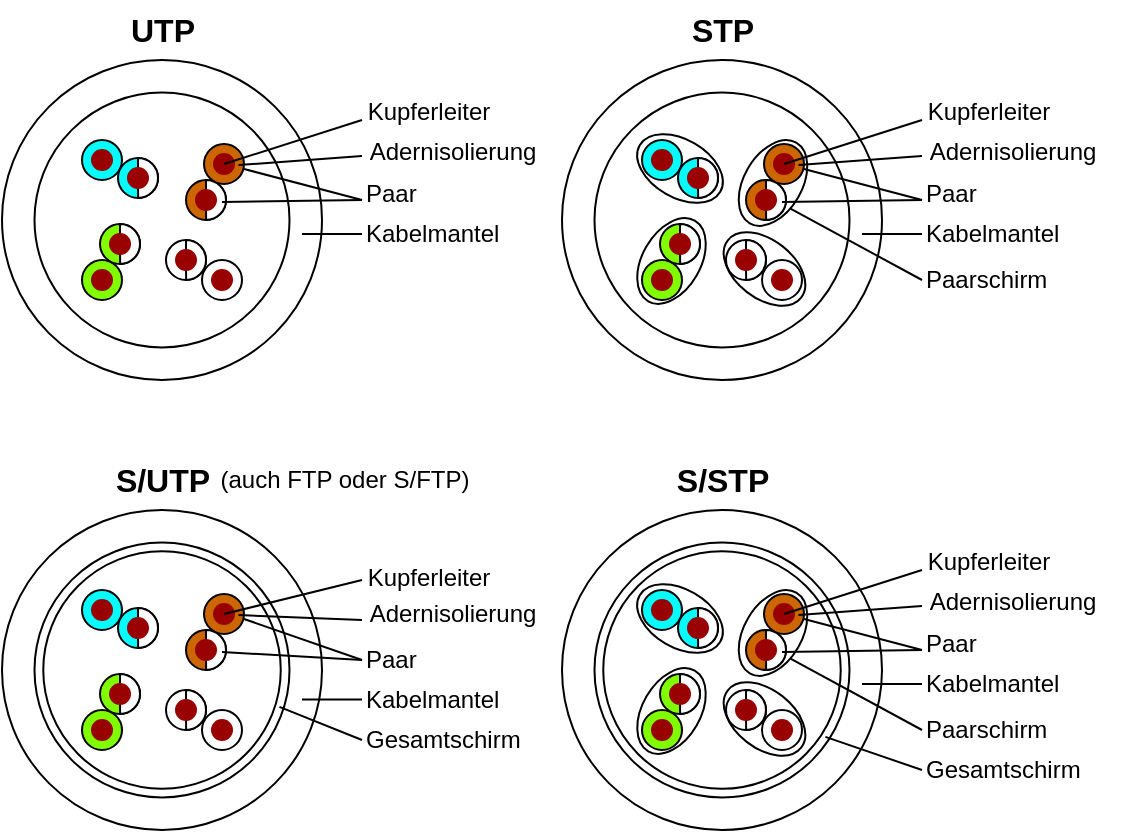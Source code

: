 <mxfile version="26.2.15">
  <diagram name="Seite-1" id="sCLFebnK6MwUjcyOXUIV">
    <mxGraphModel dx="1028" dy="715" grid="1" gridSize="10" guides="1" tooltips="1" connect="1" arrows="1" fold="1" page="1" pageScale="1" pageWidth="827" pageHeight="1169" math="0" shadow="0">
      <root>
        <mxCell id="0" />
        <mxCell id="1" parent="0" />
        <mxCell id="GOQLkLl-hS0VJN9ZCnfr-1" value="" style="ellipse;whiteSpace=wrap;html=1;aspect=fixed;fillColor=none;" vertex="1" parent="1">
          <mxGeometry x="120" y="200" width="160" height="160" as="geometry" />
        </mxCell>
        <mxCell id="GOQLkLl-hS0VJN9ZCnfr-15" value="" style="ellipse;whiteSpace=wrap;html=1;aspect=fixed;fillColor=none;" vertex="1" parent="1">
          <mxGeometry x="136.25" y="216.25" width="127.5" height="127.5" as="geometry" />
        </mxCell>
        <mxCell id="GOQLkLl-hS0VJN9ZCnfr-3" value="" style="ellipse;whiteSpace=wrap;html=1;aspect=fixed;fillColor=#00FFFF;" vertex="1" parent="1">
          <mxGeometry x="160" y="240" width="20" height="20" as="geometry" />
        </mxCell>
        <mxCell id="GOQLkLl-hS0VJN9ZCnfr-8" value="" style="ellipse;whiteSpace=wrap;html=1;aspect=fixed;fillColor=#00FFFF;" vertex="1" parent="1">
          <mxGeometry x="178" y="249" width="20" height="20" as="geometry" />
        </mxCell>
        <mxCell id="GOQLkLl-hS0VJN9ZCnfr-9" value="" style="ellipse;whiteSpace=wrap;html=1;aspect=fixed;fillColor=light-dark(#FFFFFF,#663300);" vertex="1" parent="1">
          <mxGeometry x="220" y="300" width="20" height="20" as="geometry" />
        </mxCell>
        <mxCell id="GOQLkLl-hS0VJN9ZCnfr-10" value="" style="ellipse;whiteSpace=wrap;html=1;aspect=fixed;fillColor=light-dark(#FFFFFF,#663300);" vertex="1" parent="1">
          <mxGeometry x="202" y="290" width="20" height="20" as="geometry" />
        </mxCell>
        <mxCell id="GOQLkLl-hS0VJN9ZCnfr-11" value="" style="ellipse;whiteSpace=wrap;html=1;aspect=fixed;fillColor=#80FF00;" vertex="1" parent="1">
          <mxGeometry x="160" y="300" width="20" height="20" as="geometry" />
        </mxCell>
        <mxCell id="GOQLkLl-hS0VJN9ZCnfr-12" value="" style="ellipse;whiteSpace=wrap;html=1;aspect=fixed;fillColor=#80FF00;" vertex="1" parent="1">
          <mxGeometry x="169" y="282" width="20" height="20" as="geometry" />
        </mxCell>
        <mxCell id="GOQLkLl-hS0VJN9ZCnfr-13" value="" style="ellipse;whiteSpace=wrap;html=1;aspect=fixed;fillColor=#CC6600;" vertex="1" parent="1">
          <mxGeometry x="212" y="260" width="20" height="20" as="geometry" />
        </mxCell>
        <mxCell id="GOQLkLl-hS0VJN9ZCnfr-14" value="" style="ellipse;whiteSpace=wrap;html=1;aspect=fixed;fillColor=#CC6600;" vertex="1" parent="1">
          <mxGeometry x="221" y="242" width="20" height="20" as="geometry" />
        </mxCell>
        <mxCell id="GOQLkLl-hS0VJN9ZCnfr-16" value="" style="ellipse;whiteSpace=wrap;html=1;aspect=fixed;fillColor=#990000;strokeColor=#990000;" vertex="1" parent="1">
          <mxGeometry x="165" y="245" width="10" height="10" as="geometry" />
        </mxCell>
        <mxCell id="GOQLkLl-hS0VJN9ZCnfr-17" value="" style="verticalLabelPosition=bottom;verticalAlign=top;html=1;shape=mxgraph.basic.pie;startAngle=0.375;endAngle=0.874;fillColor=#FFFFFF;rotation=-135;" vertex="1" parent="1">
          <mxGeometry x="178" y="249" width="20" height="20" as="geometry" />
        </mxCell>
        <mxCell id="GOQLkLl-hS0VJN9ZCnfr-21" value="" style="verticalLabelPosition=bottom;verticalAlign=top;html=1;shape=mxgraph.basic.pie;startAngle=0.375;endAngle=0.874;fillColor=#FFFFFF;rotation=-135;" vertex="1" parent="1">
          <mxGeometry x="212" y="260" width="20" height="20" as="geometry" />
        </mxCell>
        <mxCell id="GOQLkLl-hS0VJN9ZCnfr-22" value="" style="ellipse;whiteSpace=wrap;html=1;aspect=fixed;fillColor=#990000;strokeColor=#990000;" vertex="1" parent="1">
          <mxGeometry x="183" y="254" width="10" height="10" as="geometry" />
        </mxCell>
        <mxCell id="GOQLkLl-hS0VJN9ZCnfr-23" value="" style="ellipse;whiteSpace=wrap;html=1;aspect=fixed;fillColor=#990000;strokeColor=#990000;" vertex="1" parent="1">
          <mxGeometry x="226" y="247" width="10" height="10" as="geometry" />
        </mxCell>
        <mxCell id="GOQLkLl-hS0VJN9ZCnfr-24" value="" style="ellipse;whiteSpace=wrap;html=1;aspect=fixed;fillColor=#990000;strokeColor=#990000;" vertex="1" parent="1">
          <mxGeometry x="217" y="265" width="10" height="10" as="geometry" />
        </mxCell>
        <mxCell id="GOQLkLl-hS0VJN9ZCnfr-25" value="" style="ellipse;whiteSpace=wrap;html=1;aspect=fixed;fillColor=#990000;strokeColor=#990000;" vertex="1" parent="1">
          <mxGeometry x="165" y="305" width="10" height="10" as="geometry" />
        </mxCell>
        <mxCell id="GOQLkLl-hS0VJN9ZCnfr-26" value="" style="verticalLabelPosition=bottom;verticalAlign=top;html=1;shape=mxgraph.basic.pie;startAngle=0.375;endAngle=0.874;fillColor=#FFFFFF;rotation=-135;" vertex="1" parent="1">
          <mxGeometry x="169" y="282" width="20" height="20" as="geometry" />
        </mxCell>
        <mxCell id="GOQLkLl-hS0VJN9ZCnfr-27" value="" style="verticalLabelPosition=bottom;verticalAlign=top;html=1;shape=mxgraph.basic.pie;startAngle=0.375;endAngle=0.874;fillColor=#FFFFFF;rotation=-135;" vertex="1" parent="1">
          <mxGeometry x="202" y="290" width="20" height="20" as="geometry" />
        </mxCell>
        <mxCell id="GOQLkLl-hS0VJN9ZCnfr-28" value="" style="ellipse;whiteSpace=wrap;html=1;aspect=fixed;fillColor=#990000;strokeColor=#990000;" vertex="1" parent="1">
          <mxGeometry x="174" y="287" width="10" height="10" as="geometry" />
        </mxCell>
        <mxCell id="GOQLkLl-hS0VJN9ZCnfr-29" value="" style="ellipse;whiteSpace=wrap;html=1;aspect=fixed;fillColor=#990000;strokeColor=#990000;" vertex="1" parent="1">
          <mxGeometry x="207" y="295" width="10" height="10" as="geometry" />
        </mxCell>
        <mxCell id="GOQLkLl-hS0VJN9ZCnfr-30" value="" style="ellipse;whiteSpace=wrap;html=1;aspect=fixed;fillColor=#990000;strokeColor=#990000;" vertex="1" parent="1">
          <mxGeometry x="225" y="305" width="10" height="10" as="geometry" />
        </mxCell>
        <mxCell id="GOQLkLl-hS0VJN9ZCnfr-77" value="" style="endArrow=none;html=1;rounded=0;" edge="1" parent="1">
          <mxGeometry width="50" height="50" relative="1" as="geometry">
            <mxPoint x="231" y="252" as="sourcePoint" />
            <mxPoint x="300" y="230" as="targetPoint" />
          </mxGeometry>
        </mxCell>
        <mxCell id="GOQLkLl-hS0VJN9ZCnfr-78" value="Kupferleiter" style="text;html=1;align=center;verticalAlign=middle;resizable=0;points=[];autosize=1;strokeColor=none;fillColor=none;" vertex="1" parent="1">
          <mxGeometry x="293" y="211" width="80" height="30" as="geometry" />
        </mxCell>
        <mxCell id="GOQLkLl-hS0VJN9ZCnfr-79" value="" style="endArrow=none;html=1;rounded=0;exitX=0.863;exitY=0.628;exitDx=0;exitDy=0;exitPerimeter=0;" edge="1" parent="1">
          <mxGeometry width="50" height="50" relative="1" as="geometry">
            <mxPoint x="238.26" y="252.56" as="sourcePoint" />
            <mxPoint x="300" y="248" as="targetPoint" />
          </mxGeometry>
        </mxCell>
        <mxCell id="GOQLkLl-hS0VJN9ZCnfr-80" value="Adernisolierung" style="text;html=1;align=center;verticalAlign=middle;resizable=0;points=[];autosize=1;strokeColor=none;fillColor=none;" vertex="1" parent="1">
          <mxGeometry x="290" y="231" width="110" height="30" as="geometry" />
        </mxCell>
        <mxCell id="GOQLkLl-hS0VJN9ZCnfr-81" value="" style="endArrow=none;html=1;rounded=0;" edge="1" parent="1">
          <mxGeometry width="50" height="50" relative="1" as="geometry">
            <mxPoint x="230" y="271" as="sourcePoint" />
            <mxPoint x="300" y="270" as="targetPoint" />
          </mxGeometry>
        </mxCell>
        <mxCell id="GOQLkLl-hS0VJN9ZCnfr-82" value="" style="endArrow=none;html=1;rounded=0;" edge="1" parent="1">
          <mxGeometry width="50" height="50" relative="1" as="geometry">
            <mxPoint x="241" y="254.5" as="sourcePoint" />
            <mxPoint x="300" y="270" as="targetPoint" />
          </mxGeometry>
        </mxCell>
        <mxCell id="GOQLkLl-hS0VJN9ZCnfr-83" value="Paar" style="text;html=1;align=left;verticalAlign=middle;resizable=0;points=[];autosize=1;strokeColor=none;fillColor=none;" vertex="1" parent="1">
          <mxGeometry x="300" y="252" width="50" height="30" as="geometry" />
        </mxCell>
        <mxCell id="GOQLkLl-hS0VJN9ZCnfr-84" value="" style="endArrow=none;html=1;rounded=0;" edge="1" parent="1">
          <mxGeometry width="50" height="50" relative="1" as="geometry">
            <mxPoint x="270" y="287" as="sourcePoint" />
            <mxPoint x="300" y="287" as="targetPoint" />
          </mxGeometry>
        </mxCell>
        <mxCell id="GOQLkLl-hS0VJN9ZCnfr-85" value="Kabelmantel" style="text;html=1;align=left;verticalAlign=middle;resizable=0;points=[];autosize=1;strokeColor=none;fillColor=none;" vertex="1" parent="1">
          <mxGeometry x="300" y="272" width="90" height="30" as="geometry" />
        </mxCell>
        <mxCell id="GOQLkLl-hS0VJN9ZCnfr-86" value="" style="ellipse;whiteSpace=wrap;html=1;aspect=fixed;fillColor=none;" vertex="1" parent="1">
          <mxGeometry x="400" y="200" width="160" height="160" as="geometry" />
        </mxCell>
        <mxCell id="GOQLkLl-hS0VJN9ZCnfr-87" value="" style="ellipse;whiteSpace=wrap;html=1;aspect=fixed;fillColor=none;" vertex="1" parent="1">
          <mxGeometry x="416.25" y="216.25" width="127.5" height="127.5" as="geometry" />
        </mxCell>
        <mxCell id="GOQLkLl-hS0VJN9ZCnfr-88" value="" style="ellipse;whiteSpace=wrap;html=1;aspect=fixed;fillColor=#00FFFF;" vertex="1" parent="1">
          <mxGeometry x="440" y="240" width="20" height="20" as="geometry" />
        </mxCell>
        <mxCell id="GOQLkLl-hS0VJN9ZCnfr-89" value="" style="ellipse;whiteSpace=wrap;html=1;aspect=fixed;fillColor=#00FFFF;" vertex="1" parent="1">
          <mxGeometry x="458" y="249" width="20" height="20" as="geometry" />
        </mxCell>
        <mxCell id="GOQLkLl-hS0VJN9ZCnfr-90" value="" style="ellipse;whiteSpace=wrap;html=1;aspect=fixed;fillColor=light-dark(#FFFFFF,#663300);" vertex="1" parent="1">
          <mxGeometry x="500" y="300" width="20" height="20" as="geometry" />
        </mxCell>
        <mxCell id="GOQLkLl-hS0VJN9ZCnfr-91" value="" style="ellipse;whiteSpace=wrap;html=1;aspect=fixed;fillColor=light-dark(#FFFFFF,#663300);" vertex="1" parent="1">
          <mxGeometry x="482" y="290" width="20" height="20" as="geometry" />
        </mxCell>
        <mxCell id="GOQLkLl-hS0VJN9ZCnfr-92" value="" style="ellipse;whiteSpace=wrap;html=1;aspect=fixed;fillColor=#80FF00;" vertex="1" parent="1">
          <mxGeometry x="440" y="300" width="20" height="20" as="geometry" />
        </mxCell>
        <mxCell id="GOQLkLl-hS0VJN9ZCnfr-93" value="" style="ellipse;whiteSpace=wrap;html=1;aspect=fixed;fillColor=#80FF00;" vertex="1" parent="1">
          <mxGeometry x="449" y="282" width="20" height="20" as="geometry" />
        </mxCell>
        <mxCell id="GOQLkLl-hS0VJN9ZCnfr-94" value="" style="ellipse;whiteSpace=wrap;html=1;aspect=fixed;fillColor=#CC6600;" vertex="1" parent="1">
          <mxGeometry x="492" y="260" width="20" height="20" as="geometry" />
        </mxCell>
        <mxCell id="GOQLkLl-hS0VJN9ZCnfr-95" value="" style="ellipse;whiteSpace=wrap;html=1;aspect=fixed;fillColor=#CC6600;" vertex="1" parent="1">
          <mxGeometry x="501" y="242" width="20" height="20" as="geometry" />
        </mxCell>
        <mxCell id="GOQLkLl-hS0VJN9ZCnfr-96" value="" style="ellipse;whiteSpace=wrap;html=1;aspect=fixed;fillColor=#990000;strokeColor=#990000;" vertex="1" parent="1">
          <mxGeometry x="445" y="245" width="10" height="10" as="geometry" />
        </mxCell>
        <mxCell id="GOQLkLl-hS0VJN9ZCnfr-97" value="" style="verticalLabelPosition=bottom;verticalAlign=top;html=1;shape=mxgraph.basic.pie;startAngle=0.375;endAngle=0.874;fillColor=#FFFFFF;rotation=-135;" vertex="1" parent="1">
          <mxGeometry x="458" y="249" width="20" height="20" as="geometry" />
        </mxCell>
        <mxCell id="GOQLkLl-hS0VJN9ZCnfr-98" value="" style="verticalLabelPosition=bottom;verticalAlign=top;html=1;shape=mxgraph.basic.pie;startAngle=0.375;endAngle=0.874;fillColor=#FFFFFF;rotation=-135;" vertex="1" parent="1">
          <mxGeometry x="492" y="260" width="20" height="20" as="geometry" />
        </mxCell>
        <mxCell id="GOQLkLl-hS0VJN9ZCnfr-99" value="" style="ellipse;whiteSpace=wrap;html=1;aspect=fixed;fillColor=#990000;strokeColor=#990000;" vertex="1" parent="1">
          <mxGeometry x="463" y="254" width="10" height="10" as="geometry" />
        </mxCell>
        <mxCell id="GOQLkLl-hS0VJN9ZCnfr-100" value="" style="ellipse;whiteSpace=wrap;html=1;aspect=fixed;fillColor=#990000;strokeColor=#990000;" vertex="1" parent="1">
          <mxGeometry x="506" y="247" width="10" height="10" as="geometry" />
        </mxCell>
        <mxCell id="GOQLkLl-hS0VJN9ZCnfr-101" value="" style="ellipse;whiteSpace=wrap;html=1;aspect=fixed;fillColor=#990000;strokeColor=#990000;" vertex="1" parent="1">
          <mxGeometry x="497" y="265" width="10" height="10" as="geometry" />
        </mxCell>
        <mxCell id="GOQLkLl-hS0VJN9ZCnfr-102" value="" style="ellipse;whiteSpace=wrap;html=1;aspect=fixed;fillColor=#990000;strokeColor=#990000;" vertex="1" parent="1">
          <mxGeometry x="445" y="305" width="10" height="10" as="geometry" />
        </mxCell>
        <mxCell id="GOQLkLl-hS0VJN9ZCnfr-103" value="" style="verticalLabelPosition=bottom;verticalAlign=top;html=1;shape=mxgraph.basic.pie;startAngle=0.375;endAngle=0.874;fillColor=#FFFFFF;rotation=-135;" vertex="1" parent="1">
          <mxGeometry x="449" y="282" width="20" height="20" as="geometry" />
        </mxCell>
        <mxCell id="GOQLkLl-hS0VJN9ZCnfr-104" value="" style="verticalLabelPosition=bottom;verticalAlign=top;html=1;shape=mxgraph.basic.pie;startAngle=0.375;endAngle=0.874;fillColor=#FFFFFF;rotation=-135;" vertex="1" parent="1">
          <mxGeometry x="482" y="290" width="20" height="20" as="geometry" />
        </mxCell>
        <mxCell id="GOQLkLl-hS0VJN9ZCnfr-105" value="" style="ellipse;whiteSpace=wrap;html=1;aspect=fixed;fillColor=#990000;strokeColor=#990000;" vertex="1" parent="1">
          <mxGeometry x="454" y="287" width="10" height="10" as="geometry" />
        </mxCell>
        <mxCell id="GOQLkLl-hS0VJN9ZCnfr-106" value="" style="ellipse;whiteSpace=wrap;html=1;aspect=fixed;fillColor=#990000;strokeColor=#990000;" vertex="1" parent="1">
          <mxGeometry x="487" y="295" width="10" height="10" as="geometry" />
        </mxCell>
        <mxCell id="GOQLkLl-hS0VJN9ZCnfr-107" value="" style="ellipse;whiteSpace=wrap;html=1;aspect=fixed;fillColor=#990000;strokeColor=#990000;" vertex="1" parent="1">
          <mxGeometry x="505" y="305" width="10" height="10" as="geometry" />
        </mxCell>
        <mxCell id="GOQLkLl-hS0VJN9ZCnfr-108" value="" style="endArrow=none;html=1;rounded=0;" edge="1" parent="1">
          <mxGeometry width="50" height="50" relative="1" as="geometry">
            <mxPoint x="511" y="252" as="sourcePoint" />
            <mxPoint x="580" y="230" as="targetPoint" />
          </mxGeometry>
        </mxCell>
        <mxCell id="GOQLkLl-hS0VJN9ZCnfr-109" value="Kupferleiter" style="text;html=1;align=center;verticalAlign=middle;resizable=0;points=[];autosize=1;strokeColor=none;fillColor=none;" vertex="1" parent="1">
          <mxGeometry x="573" y="211" width="80" height="30" as="geometry" />
        </mxCell>
        <mxCell id="GOQLkLl-hS0VJN9ZCnfr-110" value="" style="endArrow=none;html=1;rounded=0;exitX=0.863;exitY=0.628;exitDx=0;exitDy=0;exitPerimeter=0;" edge="1" parent="1">
          <mxGeometry width="50" height="50" relative="1" as="geometry">
            <mxPoint x="518.26" y="252.56" as="sourcePoint" />
            <mxPoint x="580" y="248" as="targetPoint" />
          </mxGeometry>
        </mxCell>
        <mxCell id="GOQLkLl-hS0VJN9ZCnfr-111" value="Adernisolierung" style="text;html=1;align=center;verticalAlign=middle;resizable=0;points=[];autosize=1;strokeColor=none;fillColor=none;" vertex="1" parent="1">
          <mxGeometry x="570" y="231" width="110" height="30" as="geometry" />
        </mxCell>
        <mxCell id="GOQLkLl-hS0VJN9ZCnfr-112" value="" style="endArrow=none;html=1;rounded=0;" edge="1" parent="1">
          <mxGeometry width="50" height="50" relative="1" as="geometry">
            <mxPoint x="510" y="271" as="sourcePoint" />
            <mxPoint x="580" y="270" as="targetPoint" />
          </mxGeometry>
        </mxCell>
        <mxCell id="GOQLkLl-hS0VJN9ZCnfr-113" value="" style="endArrow=none;html=1;rounded=0;" edge="1" parent="1">
          <mxGeometry width="50" height="50" relative="1" as="geometry">
            <mxPoint x="521" y="254.5" as="sourcePoint" />
            <mxPoint x="580" y="270" as="targetPoint" />
          </mxGeometry>
        </mxCell>
        <mxCell id="GOQLkLl-hS0VJN9ZCnfr-114" value="Paar" style="text;html=1;align=left;verticalAlign=middle;resizable=0;points=[];autosize=1;strokeColor=none;fillColor=none;" vertex="1" parent="1">
          <mxGeometry x="580" y="252" width="50" height="30" as="geometry" />
        </mxCell>
        <mxCell id="GOQLkLl-hS0VJN9ZCnfr-115" value="" style="endArrow=none;html=1;rounded=0;" edge="1" parent="1">
          <mxGeometry width="50" height="50" relative="1" as="geometry">
            <mxPoint x="550" y="287" as="sourcePoint" />
            <mxPoint x="580" y="287" as="targetPoint" />
          </mxGeometry>
        </mxCell>
        <mxCell id="GOQLkLl-hS0VJN9ZCnfr-116" value="Kabelmantel" style="text;html=1;align=left;verticalAlign=middle;resizable=0;points=[];autosize=1;strokeColor=none;fillColor=none;" vertex="1" parent="1">
          <mxGeometry x="580" y="272" width="90" height="30" as="geometry" />
        </mxCell>
        <mxCell id="GOQLkLl-hS0VJN9ZCnfr-117" value="" style="ellipse;whiteSpace=wrap;html=1;fillColor=none;rotation=30;" vertex="1" parent="1">
          <mxGeometry x="435.75" y="239.73" width="46.5" height="29" as="geometry" />
        </mxCell>
        <mxCell id="GOQLkLl-hS0VJN9ZCnfr-119" value="" style="ellipse;whiteSpace=wrap;html=1;fillColor=none;rotation=-240;" vertex="1" parent="1">
          <mxGeometry x="482.25" y="247" width="46.5" height="29" as="geometry" />
        </mxCell>
        <mxCell id="GOQLkLl-hS0VJN9ZCnfr-120" value="" style="ellipse;whiteSpace=wrap;html=1;fillColor=none;rotation=-240;" vertex="1" parent="1">
          <mxGeometry x="431.5" y="286" width="46.5" height="29" as="geometry" />
        </mxCell>
        <mxCell id="GOQLkLl-hS0VJN9ZCnfr-121" value="" style="ellipse;whiteSpace=wrap;html=1;fillColor=none;rotation=38;" vertex="1" parent="1">
          <mxGeometry x="478" y="290" width="46.5" height="29" as="geometry" />
        </mxCell>
        <mxCell id="GOQLkLl-hS0VJN9ZCnfr-122" value="" style="endArrow=none;html=1;rounded=0;exitX=0.645;exitY=0.018;exitDx=0;exitDy=0;exitPerimeter=0;" edge="1" parent="1" source="GOQLkLl-hS0VJN9ZCnfr-119">
          <mxGeometry width="50" height="50" relative="1" as="geometry">
            <mxPoint x="470" y="270" as="sourcePoint" />
            <mxPoint x="580" y="310" as="targetPoint" />
          </mxGeometry>
        </mxCell>
        <mxCell id="GOQLkLl-hS0VJN9ZCnfr-123" value="Paarschirm" style="text;html=1;align=left;verticalAlign=middle;resizable=0;points=[];autosize=1;strokeColor=none;fillColor=none;" vertex="1" parent="1">
          <mxGeometry x="580" y="295" width="80" height="30" as="geometry" />
        </mxCell>
        <mxCell id="GOQLkLl-hS0VJN9ZCnfr-124" value="" style="ellipse;whiteSpace=wrap;html=1;aspect=fixed;fillColor=none;" vertex="1" parent="1">
          <mxGeometry x="120" y="425" width="160" height="160" as="geometry" />
        </mxCell>
        <mxCell id="GOQLkLl-hS0VJN9ZCnfr-125" value="" style="ellipse;whiteSpace=wrap;html=1;aspect=fixed;fillColor=none;" vertex="1" parent="1">
          <mxGeometry x="136.25" y="441.25" width="127.5" height="127.5" as="geometry" />
        </mxCell>
        <mxCell id="GOQLkLl-hS0VJN9ZCnfr-126" value="" style="ellipse;whiteSpace=wrap;html=1;aspect=fixed;fillColor=#00FFFF;" vertex="1" parent="1">
          <mxGeometry x="160" y="465" width="20" height="20" as="geometry" />
        </mxCell>
        <mxCell id="GOQLkLl-hS0VJN9ZCnfr-127" value="" style="ellipse;whiteSpace=wrap;html=1;aspect=fixed;fillColor=#00FFFF;" vertex="1" parent="1">
          <mxGeometry x="178" y="474" width="20" height="20" as="geometry" />
        </mxCell>
        <mxCell id="GOQLkLl-hS0VJN9ZCnfr-128" value="" style="ellipse;whiteSpace=wrap;html=1;aspect=fixed;fillColor=light-dark(#FFFFFF,#663300);" vertex="1" parent="1">
          <mxGeometry x="220" y="525" width="20" height="20" as="geometry" />
        </mxCell>
        <mxCell id="GOQLkLl-hS0VJN9ZCnfr-129" value="" style="ellipse;whiteSpace=wrap;html=1;aspect=fixed;fillColor=light-dark(#FFFFFF,#663300);" vertex="1" parent="1">
          <mxGeometry x="202" y="515" width="20" height="20" as="geometry" />
        </mxCell>
        <mxCell id="GOQLkLl-hS0VJN9ZCnfr-130" value="" style="ellipse;whiteSpace=wrap;html=1;aspect=fixed;fillColor=#80FF00;" vertex="1" parent="1">
          <mxGeometry x="160" y="525" width="20" height="20" as="geometry" />
        </mxCell>
        <mxCell id="GOQLkLl-hS0VJN9ZCnfr-131" value="" style="ellipse;whiteSpace=wrap;html=1;aspect=fixed;fillColor=#80FF00;" vertex="1" parent="1">
          <mxGeometry x="169" y="507" width="20" height="20" as="geometry" />
        </mxCell>
        <mxCell id="GOQLkLl-hS0VJN9ZCnfr-132" value="" style="ellipse;whiteSpace=wrap;html=1;aspect=fixed;fillColor=#CC6600;" vertex="1" parent="1">
          <mxGeometry x="212" y="485" width="20" height="20" as="geometry" />
        </mxCell>
        <mxCell id="GOQLkLl-hS0VJN9ZCnfr-133" value="" style="ellipse;whiteSpace=wrap;html=1;aspect=fixed;fillColor=#CC6600;" vertex="1" parent="1">
          <mxGeometry x="221" y="467" width="20" height="20" as="geometry" />
        </mxCell>
        <mxCell id="GOQLkLl-hS0VJN9ZCnfr-134" value="" style="ellipse;whiteSpace=wrap;html=1;aspect=fixed;fillColor=#990000;strokeColor=#990000;" vertex="1" parent="1">
          <mxGeometry x="165" y="470" width="10" height="10" as="geometry" />
        </mxCell>
        <mxCell id="GOQLkLl-hS0VJN9ZCnfr-135" value="" style="verticalLabelPosition=bottom;verticalAlign=top;html=1;shape=mxgraph.basic.pie;startAngle=0.375;endAngle=0.874;fillColor=#FFFFFF;rotation=-135;" vertex="1" parent="1">
          <mxGeometry x="178" y="474" width="20" height="20" as="geometry" />
        </mxCell>
        <mxCell id="GOQLkLl-hS0VJN9ZCnfr-136" value="" style="verticalLabelPosition=bottom;verticalAlign=top;html=1;shape=mxgraph.basic.pie;startAngle=0.375;endAngle=0.874;fillColor=#FFFFFF;rotation=-135;" vertex="1" parent="1">
          <mxGeometry x="212" y="485" width="20" height="20" as="geometry" />
        </mxCell>
        <mxCell id="GOQLkLl-hS0VJN9ZCnfr-137" value="" style="ellipse;whiteSpace=wrap;html=1;aspect=fixed;fillColor=#990000;strokeColor=#990000;" vertex="1" parent="1">
          <mxGeometry x="183" y="479" width="10" height="10" as="geometry" />
        </mxCell>
        <mxCell id="GOQLkLl-hS0VJN9ZCnfr-138" value="" style="ellipse;whiteSpace=wrap;html=1;aspect=fixed;fillColor=#990000;strokeColor=#990000;" vertex="1" parent="1">
          <mxGeometry x="226" y="472" width="10" height="10" as="geometry" />
        </mxCell>
        <mxCell id="GOQLkLl-hS0VJN9ZCnfr-139" value="" style="ellipse;whiteSpace=wrap;html=1;aspect=fixed;fillColor=#990000;strokeColor=#990000;" vertex="1" parent="1">
          <mxGeometry x="217" y="490" width="10" height="10" as="geometry" />
        </mxCell>
        <mxCell id="GOQLkLl-hS0VJN9ZCnfr-140" value="" style="ellipse;whiteSpace=wrap;html=1;aspect=fixed;fillColor=#990000;strokeColor=#990000;" vertex="1" parent="1">
          <mxGeometry x="165" y="530" width="10" height="10" as="geometry" />
        </mxCell>
        <mxCell id="GOQLkLl-hS0VJN9ZCnfr-141" value="" style="verticalLabelPosition=bottom;verticalAlign=top;html=1;shape=mxgraph.basic.pie;startAngle=0.375;endAngle=0.874;fillColor=#FFFFFF;rotation=-135;" vertex="1" parent="1">
          <mxGeometry x="169" y="507" width="20" height="20" as="geometry" />
        </mxCell>
        <mxCell id="GOQLkLl-hS0VJN9ZCnfr-142" value="" style="verticalLabelPosition=bottom;verticalAlign=top;html=1;shape=mxgraph.basic.pie;startAngle=0.375;endAngle=0.874;fillColor=#FFFFFF;rotation=-135;" vertex="1" parent="1">
          <mxGeometry x="202" y="515" width="20" height="20" as="geometry" />
        </mxCell>
        <mxCell id="GOQLkLl-hS0VJN9ZCnfr-143" value="" style="ellipse;whiteSpace=wrap;html=1;aspect=fixed;fillColor=#990000;strokeColor=#990000;" vertex="1" parent="1">
          <mxGeometry x="174" y="512" width="10" height="10" as="geometry" />
        </mxCell>
        <mxCell id="GOQLkLl-hS0VJN9ZCnfr-144" value="" style="ellipse;whiteSpace=wrap;html=1;aspect=fixed;fillColor=#990000;strokeColor=#990000;" vertex="1" parent="1">
          <mxGeometry x="207" y="520" width="10" height="10" as="geometry" />
        </mxCell>
        <mxCell id="GOQLkLl-hS0VJN9ZCnfr-145" value="" style="ellipse;whiteSpace=wrap;html=1;aspect=fixed;fillColor=#990000;strokeColor=#990000;" vertex="1" parent="1">
          <mxGeometry x="225" y="530" width="10" height="10" as="geometry" />
        </mxCell>
        <mxCell id="GOQLkLl-hS0VJN9ZCnfr-146" value="" style="endArrow=none;html=1;rounded=0;" edge="1" parent="1">
          <mxGeometry width="50" height="50" relative="1" as="geometry">
            <mxPoint x="231" y="477" as="sourcePoint" />
            <mxPoint x="300" y="460" as="targetPoint" />
          </mxGeometry>
        </mxCell>
        <mxCell id="GOQLkLl-hS0VJN9ZCnfr-147" value="Kupferleiter" style="text;html=1;align=center;verticalAlign=middle;resizable=0;points=[];autosize=1;strokeColor=none;fillColor=none;" vertex="1" parent="1">
          <mxGeometry x="293" y="444" width="80" height="30" as="geometry" />
        </mxCell>
        <mxCell id="GOQLkLl-hS0VJN9ZCnfr-148" value="" style="endArrow=none;html=1;rounded=0;exitX=0.863;exitY=0.628;exitDx=0;exitDy=0;exitPerimeter=0;" edge="1" parent="1">
          <mxGeometry width="50" height="50" relative="1" as="geometry">
            <mxPoint x="238.26" y="477.56" as="sourcePoint" />
            <mxPoint x="300" y="480" as="targetPoint" />
          </mxGeometry>
        </mxCell>
        <mxCell id="GOQLkLl-hS0VJN9ZCnfr-149" value="Adernisolierung" style="text;html=1;align=center;verticalAlign=middle;resizable=0;points=[];autosize=1;strokeColor=none;fillColor=none;" vertex="1" parent="1">
          <mxGeometry x="290" y="462" width="110" height="30" as="geometry" />
        </mxCell>
        <mxCell id="GOQLkLl-hS0VJN9ZCnfr-150" value="" style="endArrow=none;html=1;rounded=0;" edge="1" parent="1">
          <mxGeometry width="50" height="50" relative="1" as="geometry">
            <mxPoint x="230" y="496" as="sourcePoint" />
            <mxPoint x="300" y="500" as="targetPoint" />
          </mxGeometry>
        </mxCell>
        <mxCell id="GOQLkLl-hS0VJN9ZCnfr-151" value="" style="endArrow=none;html=1;rounded=0;" edge="1" parent="1">
          <mxGeometry width="50" height="50" relative="1" as="geometry">
            <mxPoint x="241" y="479.5" as="sourcePoint" />
            <mxPoint x="300" y="500" as="targetPoint" />
          </mxGeometry>
        </mxCell>
        <mxCell id="GOQLkLl-hS0VJN9ZCnfr-152" value="Paar" style="text;html=1;align=left;verticalAlign=middle;resizable=0;points=[];autosize=1;strokeColor=none;fillColor=none;" vertex="1" parent="1">
          <mxGeometry x="300" y="485" width="50" height="30" as="geometry" />
        </mxCell>
        <mxCell id="GOQLkLl-hS0VJN9ZCnfr-153" value="" style="endArrow=none;html=1;rounded=0;" edge="1" parent="1">
          <mxGeometry width="50" height="50" relative="1" as="geometry">
            <mxPoint x="270" y="519.72" as="sourcePoint" />
            <mxPoint x="300" y="519.72" as="targetPoint" />
          </mxGeometry>
        </mxCell>
        <mxCell id="GOQLkLl-hS0VJN9ZCnfr-154" value="Kabelmantel" style="text;html=1;align=left;verticalAlign=middle;resizable=0;points=[];autosize=1;strokeColor=none;fillColor=none;" vertex="1" parent="1">
          <mxGeometry x="300" y="505" width="90" height="30" as="geometry" />
        </mxCell>
        <mxCell id="GOQLkLl-hS0VJN9ZCnfr-155" value="" style="ellipse;whiteSpace=wrap;html=1;aspect=fixed;fillColor=none;" vertex="1" parent="1">
          <mxGeometry x="400" y="425" width="160" height="160" as="geometry" />
        </mxCell>
        <mxCell id="GOQLkLl-hS0VJN9ZCnfr-156" value="" style="ellipse;whiteSpace=wrap;html=1;aspect=fixed;fillColor=none;" vertex="1" parent="1">
          <mxGeometry x="416.25" y="441.25" width="127.5" height="127.5" as="geometry" />
        </mxCell>
        <mxCell id="GOQLkLl-hS0VJN9ZCnfr-157" value="" style="ellipse;whiteSpace=wrap;html=1;aspect=fixed;fillColor=#00FFFF;" vertex="1" parent="1">
          <mxGeometry x="440" y="465" width="20" height="20" as="geometry" />
        </mxCell>
        <mxCell id="GOQLkLl-hS0VJN9ZCnfr-158" value="" style="ellipse;whiteSpace=wrap;html=1;aspect=fixed;fillColor=#00FFFF;" vertex="1" parent="1">
          <mxGeometry x="458" y="474" width="20" height="20" as="geometry" />
        </mxCell>
        <mxCell id="GOQLkLl-hS0VJN9ZCnfr-159" value="" style="ellipse;whiteSpace=wrap;html=1;aspect=fixed;fillColor=light-dark(#FFFFFF,#663300);" vertex="1" parent="1">
          <mxGeometry x="500" y="525" width="20" height="20" as="geometry" />
        </mxCell>
        <mxCell id="GOQLkLl-hS0VJN9ZCnfr-160" value="" style="ellipse;whiteSpace=wrap;html=1;aspect=fixed;fillColor=light-dark(#FFFFFF,#663300);" vertex="1" parent="1">
          <mxGeometry x="482" y="515" width="20" height="20" as="geometry" />
        </mxCell>
        <mxCell id="GOQLkLl-hS0VJN9ZCnfr-161" value="" style="ellipse;whiteSpace=wrap;html=1;aspect=fixed;fillColor=#80FF00;" vertex="1" parent="1">
          <mxGeometry x="440" y="525" width="20" height="20" as="geometry" />
        </mxCell>
        <mxCell id="GOQLkLl-hS0VJN9ZCnfr-162" value="" style="ellipse;whiteSpace=wrap;html=1;aspect=fixed;fillColor=#80FF00;" vertex="1" parent="1">
          <mxGeometry x="449" y="507" width="20" height="20" as="geometry" />
        </mxCell>
        <mxCell id="GOQLkLl-hS0VJN9ZCnfr-163" value="" style="ellipse;whiteSpace=wrap;html=1;aspect=fixed;fillColor=#CC6600;" vertex="1" parent="1">
          <mxGeometry x="492" y="485" width="20" height="20" as="geometry" />
        </mxCell>
        <mxCell id="GOQLkLl-hS0VJN9ZCnfr-164" value="" style="ellipse;whiteSpace=wrap;html=1;aspect=fixed;fillColor=#CC6600;" vertex="1" parent="1">
          <mxGeometry x="501" y="467" width="20" height="20" as="geometry" />
        </mxCell>
        <mxCell id="GOQLkLl-hS0VJN9ZCnfr-165" value="" style="ellipse;whiteSpace=wrap;html=1;aspect=fixed;fillColor=#990000;strokeColor=#990000;" vertex="1" parent="1">
          <mxGeometry x="445" y="470" width="10" height="10" as="geometry" />
        </mxCell>
        <mxCell id="GOQLkLl-hS0VJN9ZCnfr-166" value="" style="verticalLabelPosition=bottom;verticalAlign=top;html=1;shape=mxgraph.basic.pie;startAngle=0.375;endAngle=0.874;fillColor=#FFFFFF;rotation=-135;" vertex="1" parent="1">
          <mxGeometry x="458" y="474" width="20" height="20" as="geometry" />
        </mxCell>
        <mxCell id="GOQLkLl-hS0VJN9ZCnfr-167" value="" style="verticalLabelPosition=bottom;verticalAlign=top;html=1;shape=mxgraph.basic.pie;startAngle=0.375;endAngle=0.874;fillColor=#FFFFFF;rotation=-135;" vertex="1" parent="1">
          <mxGeometry x="492" y="485" width="20" height="20" as="geometry" />
        </mxCell>
        <mxCell id="GOQLkLl-hS0VJN9ZCnfr-168" value="" style="ellipse;whiteSpace=wrap;html=1;aspect=fixed;fillColor=#990000;strokeColor=#990000;" vertex="1" parent="1">
          <mxGeometry x="463" y="479" width="10" height="10" as="geometry" />
        </mxCell>
        <mxCell id="GOQLkLl-hS0VJN9ZCnfr-169" value="" style="ellipse;whiteSpace=wrap;html=1;aspect=fixed;fillColor=#990000;strokeColor=#990000;" vertex="1" parent="1">
          <mxGeometry x="506" y="472" width="10" height="10" as="geometry" />
        </mxCell>
        <mxCell id="GOQLkLl-hS0VJN9ZCnfr-170" value="" style="ellipse;whiteSpace=wrap;html=1;aspect=fixed;fillColor=#990000;strokeColor=#990000;" vertex="1" parent="1">
          <mxGeometry x="497" y="490" width="10" height="10" as="geometry" />
        </mxCell>
        <mxCell id="GOQLkLl-hS0VJN9ZCnfr-171" value="" style="ellipse;whiteSpace=wrap;html=1;aspect=fixed;fillColor=#990000;strokeColor=#990000;" vertex="1" parent="1">
          <mxGeometry x="445" y="530" width="10" height="10" as="geometry" />
        </mxCell>
        <mxCell id="GOQLkLl-hS0VJN9ZCnfr-172" value="" style="verticalLabelPosition=bottom;verticalAlign=top;html=1;shape=mxgraph.basic.pie;startAngle=0.375;endAngle=0.874;fillColor=#FFFFFF;rotation=-135;" vertex="1" parent="1">
          <mxGeometry x="449" y="507" width="20" height="20" as="geometry" />
        </mxCell>
        <mxCell id="GOQLkLl-hS0VJN9ZCnfr-173" value="" style="verticalLabelPosition=bottom;verticalAlign=top;html=1;shape=mxgraph.basic.pie;startAngle=0.375;endAngle=0.874;fillColor=#FFFFFF;rotation=-135;" vertex="1" parent="1">
          <mxGeometry x="482" y="515" width="20" height="20" as="geometry" />
        </mxCell>
        <mxCell id="GOQLkLl-hS0VJN9ZCnfr-174" value="" style="ellipse;whiteSpace=wrap;html=1;aspect=fixed;fillColor=#990000;strokeColor=#990000;" vertex="1" parent="1">
          <mxGeometry x="454" y="512" width="10" height="10" as="geometry" />
        </mxCell>
        <mxCell id="GOQLkLl-hS0VJN9ZCnfr-175" value="" style="ellipse;whiteSpace=wrap;html=1;aspect=fixed;fillColor=#990000;strokeColor=#990000;" vertex="1" parent="1">
          <mxGeometry x="487" y="520" width="10" height="10" as="geometry" />
        </mxCell>
        <mxCell id="GOQLkLl-hS0VJN9ZCnfr-176" value="" style="ellipse;whiteSpace=wrap;html=1;aspect=fixed;fillColor=#990000;strokeColor=#990000;" vertex="1" parent="1">
          <mxGeometry x="505" y="530" width="10" height="10" as="geometry" />
        </mxCell>
        <mxCell id="GOQLkLl-hS0VJN9ZCnfr-177" value="" style="endArrow=none;html=1;rounded=0;" edge="1" parent="1">
          <mxGeometry width="50" height="50" relative="1" as="geometry">
            <mxPoint x="511" y="477" as="sourcePoint" />
            <mxPoint x="580" y="455" as="targetPoint" />
          </mxGeometry>
        </mxCell>
        <mxCell id="GOQLkLl-hS0VJN9ZCnfr-178" value="Kupferleiter" style="text;html=1;align=center;verticalAlign=middle;resizable=0;points=[];autosize=1;strokeColor=none;fillColor=none;" vertex="1" parent="1">
          <mxGeometry x="573" y="436" width="80" height="30" as="geometry" />
        </mxCell>
        <mxCell id="GOQLkLl-hS0VJN9ZCnfr-179" value="" style="endArrow=none;html=1;rounded=0;exitX=0.863;exitY=0.628;exitDx=0;exitDy=0;exitPerimeter=0;" edge="1" parent="1">
          <mxGeometry width="50" height="50" relative="1" as="geometry">
            <mxPoint x="518.26" y="477.56" as="sourcePoint" />
            <mxPoint x="580" y="473" as="targetPoint" />
          </mxGeometry>
        </mxCell>
        <mxCell id="GOQLkLl-hS0VJN9ZCnfr-180" value="Adernisolierung" style="text;html=1;align=center;verticalAlign=middle;resizable=0;points=[];autosize=1;strokeColor=none;fillColor=none;" vertex="1" parent="1">
          <mxGeometry x="570" y="456" width="110" height="30" as="geometry" />
        </mxCell>
        <mxCell id="GOQLkLl-hS0VJN9ZCnfr-181" value="" style="endArrow=none;html=1;rounded=0;" edge="1" parent="1">
          <mxGeometry width="50" height="50" relative="1" as="geometry">
            <mxPoint x="510" y="496" as="sourcePoint" />
            <mxPoint x="580" y="495" as="targetPoint" />
          </mxGeometry>
        </mxCell>
        <mxCell id="GOQLkLl-hS0VJN9ZCnfr-182" value="" style="endArrow=none;html=1;rounded=0;" edge="1" parent="1">
          <mxGeometry width="50" height="50" relative="1" as="geometry">
            <mxPoint x="521" y="479.5" as="sourcePoint" />
            <mxPoint x="580" y="495" as="targetPoint" />
          </mxGeometry>
        </mxCell>
        <mxCell id="GOQLkLl-hS0VJN9ZCnfr-183" value="Paar" style="text;html=1;align=left;verticalAlign=middle;resizable=0;points=[];autosize=1;strokeColor=none;fillColor=none;" vertex="1" parent="1">
          <mxGeometry x="580" y="477" width="50" height="30" as="geometry" />
        </mxCell>
        <mxCell id="GOQLkLl-hS0VJN9ZCnfr-184" value="" style="endArrow=none;html=1;rounded=0;" edge="1" parent="1">
          <mxGeometry width="50" height="50" relative="1" as="geometry">
            <mxPoint x="550" y="512" as="sourcePoint" />
            <mxPoint x="580" y="512" as="targetPoint" />
          </mxGeometry>
        </mxCell>
        <mxCell id="GOQLkLl-hS0VJN9ZCnfr-185" value="Kabelmantel" style="text;html=1;align=left;verticalAlign=middle;resizable=0;points=[];autosize=1;strokeColor=none;fillColor=none;" vertex="1" parent="1">
          <mxGeometry x="580" y="497" width="90" height="30" as="geometry" />
        </mxCell>
        <mxCell id="GOQLkLl-hS0VJN9ZCnfr-186" value="" style="ellipse;whiteSpace=wrap;html=1;fillColor=none;rotation=30;" vertex="1" parent="1">
          <mxGeometry x="435.75" y="464.73" width="46.5" height="29" as="geometry" />
        </mxCell>
        <mxCell id="GOQLkLl-hS0VJN9ZCnfr-187" value="" style="ellipse;whiteSpace=wrap;html=1;fillColor=none;rotation=-240;" vertex="1" parent="1">
          <mxGeometry x="482.25" y="472" width="46.5" height="29" as="geometry" />
        </mxCell>
        <mxCell id="GOQLkLl-hS0VJN9ZCnfr-188" value="" style="ellipse;whiteSpace=wrap;html=1;fillColor=none;rotation=-240;" vertex="1" parent="1">
          <mxGeometry x="431.5" y="511" width="46.5" height="29" as="geometry" />
        </mxCell>
        <mxCell id="GOQLkLl-hS0VJN9ZCnfr-189" value="" style="ellipse;whiteSpace=wrap;html=1;fillColor=none;rotation=38;" vertex="1" parent="1">
          <mxGeometry x="478" y="515" width="46.5" height="29" as="geometry" />
        </mxCell>
        <mxCell id="GOQLkLl-hS0VJN9ZCnfr-190" value="" style="endArrow=none;html=1;rounded=0;exitX=0.645;exitY=0.018;exitDx=0;exitDy=0;exitPerimeter=0;" edge="1" parent="1" source="GOQLkLl-hS0VJN9ZCnfr-187">
          <mxGeometry width="50" height="50" relative="1" as="geometry">
            <mxPoint x="470" y="495" as="sourcePoint" />
            <mxPoint x="580" y="535" as="targetPoint" />
          </mxGeometry>
        </mxCell>
        <mxCell id="GOQLkLl-hS0VJN9ZCnfr-191" value="Paarschirm" style="text;html=1;align=left;verticalAlign=middle;resizable=0;points=[];autosize=1;strokeColor=none;fillColor=none;" vertex="1" parent="1">
          <mxGeometry x="580" y="520" width="80" height="30" as="geometry" />
        </mxCell>
        <mxCell id="GOQLkLl-hS0VJN9ZCnfr-192" value="&lt;b&gt;&lt;font style=&quot;font-size: 16px;&quot;&gt;UTP&lt;/font&gt;&lt;/b&gt;" style="text;html=1;align=center;verticalAlign=middle;resizable=0;points=[];autosize=1;strokeColor=none;fillColor=none;" vertex="1" parent="1">
          <mxGeometry x="170" y="170" width="60" height="30" as="geometry" />
        </mxCell>
        <mxCell id="GOQLkLl-hS0VJN9ZCnfr-193" value="&lt;b&gt;&lt;font style=&quot;font-size: 16px;&quot;&gt;STP&lt;/font&gt;&lt;/b&gt;" style="text;html=1;align=center;verticalAlign=middle;resizable=0;points=[];autosize=1;strokeColor=none;fillColor=none;" vertex="1" parent="1">
          <mxGeometry x="455" y="170" width="50" height="30" as="geometry" />
        </mxCell>
        <mxCell id="GOQLkLl-hS0VJN9ZCnfr-194" value="&lt;b&gt;&lt;font style=&quot;font-size: 16px;&quot;&gt;S/UTP&lt;/font&gt;&lt;/b&gt;" style="text;html=1;align=center;verticalAlign=middle;resizable=0;points=[];autosize=1;strokeColor=none;fillColor=none;" vertex="1" parent="1">
          <mxGeometry x="165" y="395" width="70" height="30" as="geometry" />
        </mxCell>
        <mxCell id="GOQLkLl-hS0VJN9ZCnfr-195" value="&lt;b&gt;&lt;font style=&quot;font-size: 16px;&quot;&gt;S/STP&lt;/font&gt;&lt;/b&gt;" style="text;html=1;align=center;verticalAlign=middle;resizable=0;points=[];autosize=1;strokeColor=none;fillColor=none;" vertex="1" parent="1">
          <mxGeometry x="445" y="395" width="70" height="30" as="geometry" />
        </mxCell>
        <mxCell id="GOQLkLl-hS0VJN9ZCnfr-196" value="(auch FTP oder S/FTP)" style="text;html=1;align=center;verticalAlign=middle;whiteSpace=wrap;rounded=0;" vertex="1" parent="1">
          <mxGeometry x="217" y="395" width="149" height="30" as="geometry" />
        </mxCell>
        <mxCell id="GOQLkLl-hS0VJN9ZCnfr-197" value="" style="ellipse;whiteSpace=wrap;html=1;aspect=fixed;fillColor=none;" vertex="1" parent="1">
          <mxGeometry x="140.63" y="445.63" width="118.75" height="118.75" as="geometry" />
        </mxCell>
        <mxCell id="GOQLkLl-hS0VJN9ZCnfr-198" value="" style="endArrow=none;html=1;rounded=0;exitX=0.986;exitY=0.672;exitDx=0;exitDy=0;exitPerimeter=0;" edge="1" parent="1">
          <mxGeometry width="50" height="50" relative="1" as="geometry">
            <mxPoint x="258.717" y="523.43" as="sourcePoint" />
            <mxPoint x="300" y="540" as="targetPoint" />
          </mxGeometry>
        </mxCell>
        <mxCell id="GOQLkLl-hS0VJN9ZCnfr-199" value="Gesamtschirm" style="text;html=1;align=left;verticalAlign=middle;resizable=0;points=[];autosize=1;strokeColor=none;fillColor=none;" vertex="1" parent="1">
          <mxGeometry x="300" y="525" width="100" height="30" as="geometry" />
        </mxCell>
        <mxCell id="GOQLkLl-hS0VJN9ZCnfr-200" value="" style="ellipse;whiteSpace=wrap;html=1;aspect=fixed;fillColor=none;" vertex="1" parent="1">
          <mxGeometry x="420.62" y="445.63" width="118.75" height="118.75" as="geometry" />
        </mxCell>
        <mxCell id="GOQLkLl-hS0VJN9ZCnfr-202" value="" style="endArrow=none;html=1;rounded=0;exitX=0.986;exitY=0.672;exitDx=0;exitDy=0;exitPerimeter=0;" edge="1" parent="1">
          <mxGeometry width="50" height="50" relative="1" as="geometry">
            <mxPoint x="531.717" y="538.43" as="sourcePoint" />
            <mxPoint x="580" y="555" as="targetPoint" />
          </mxGeometry>
        </mxCell>
        <mxCell id="GOQLkLl-hS0VJN9ZCnfr-203" value="Gesamtschirm" style="text;html=1;align=left;verticalAlign=middle;resizable=0;points=[];autosize=1;strokeColor=none;fillColor=none;" vertex="1" parent="1">
          <mxGeometry x="580" y="540" width="100" height="30" as="geometry" />
        </mxCell>
      </root>
    </mxGraphModel>
  </diagram>
</mxfile>
